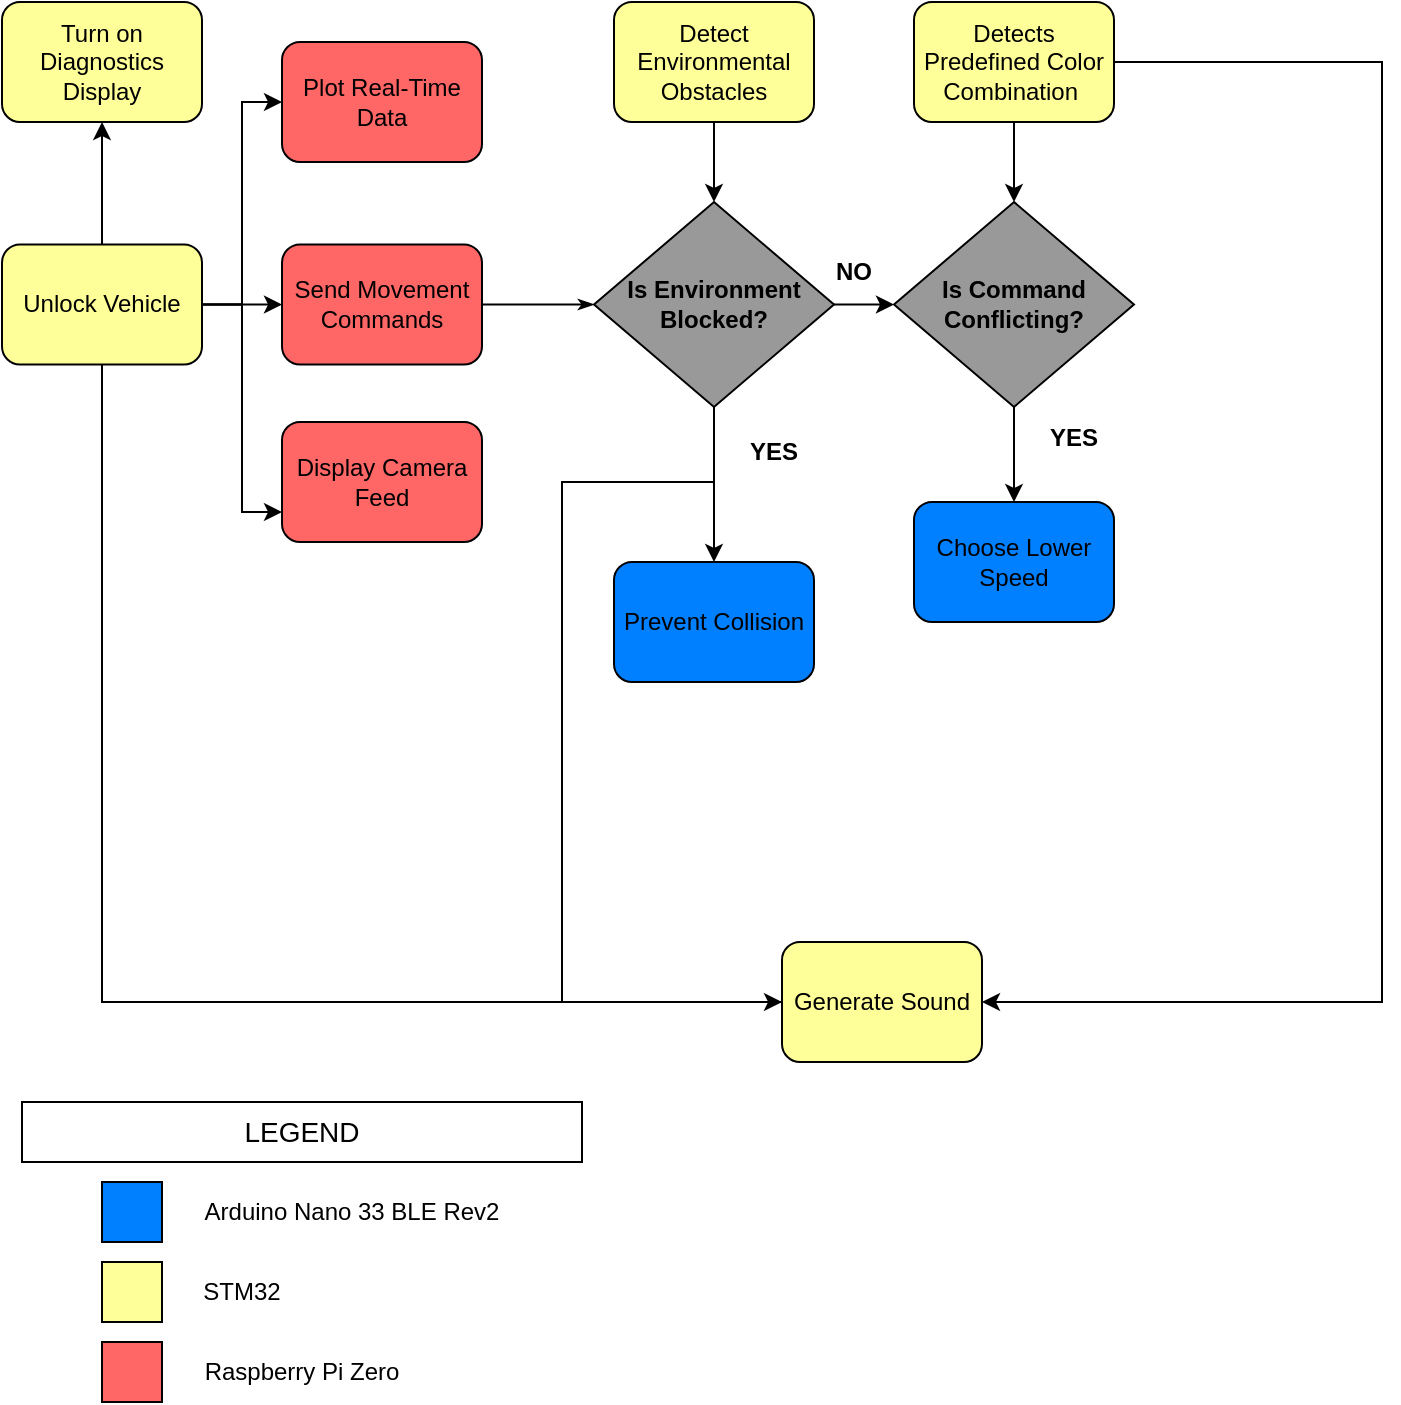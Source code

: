 <mxfile version="26.0.2">
  <diagram id="tSemgPMJ0oGOGgpObdcN" name="Page-2">
    <mxGraphModel dx="1518" dy="727" grid="1" gridSize="10" guides="1" tooltips="1" connect="1" arrows="1" fold="1" page="1" pageScale="1" pageWidth="827" pageHeight="1169" math="0" shadow="0">
      <root>
        <mxCell id="0" />
        <mxCell id="1" parent="0" />
        <mxCell id="0o9sH9TcsX90PuydhOdq-1" value="&lt;font style=&quot;font-size: 12px;&quot; face=&quot;Helvetica&quot;&gt;Send Movement Commands&lt;/font&gt;" style="rounded=1;whiteSpace=wrap;html=1;shadow=0;labelBackgroundColor=none;strokeWidth=1;fontFamily=Verdana;fontSize=8;align=center;fillColor=#FF6666;" vertex="1" parent="1">
          <mxGeometry x="200" y="521.25" width="100" height="60" as="geometry" />
        </mxCell>
        <mxCell id="0o9sH9TcsX90PuydhOdq-2" style="edgeStyle=orthogonalEdgeStyle;rounded=1;html=1;labelBackgroundColor=none;startArrow=none;startFill=0;startSize=5;endArrow=classicThin;endFill=1;endSize=5;jettySize=auto;orthogonalLoop=1;strokeWidth=1;fontFamily=Verdana;fontSize=8;entryX=0;entryY=0.5;entryDx=0;entryDy=0;" edge="1" parent="1" source="0o9sH9TcsX90PuydhOdq-1" target="IqPDjpfVyPJ-DAIQrwiP-1">
          <mxGeometry relative="1" as="geometry">
            <mxPoint x="210" y="290" as="targetPoint" />
          </mxGeometry>
        </mxCell>
        <mxCell id="9Qmi4rZgt9bBU9w8TVzD-2" value="" style="edgeStyle=orthogonalEdgeStyle;rounded=0;orthogonalLoop=1;jettySize=auto;html=1;entryX=0.5;entryY=0;entryDx=0;entryDy=0;" edge="1" parent="1" source="IqPDjpfVyPJ-DAIQrwiP-1" target="9Qmi4rZgt9bBU9w8TVzD-12">
          <mxGeometry relative="1" as="geometry">
            <mxPoint x="374" y="386.25" as="targetPoint" />
            <Array as="points">
              <mxPoint x="416" y="640" />
              <mxPoint x="340" y="640" />
              <mxPoint x="340" y="900" />
              <mxPoint x="500" y="900" />
            </Array>
          </mxGeometry>
        </mxCell>
        <mxCell id="9Qmi4rZgt9bBU9w8TVzD-9" value="" style="edgeStyle=orthogonalEdgeStyle;rounded=0;orthogonalLoop=1;jettySize=auto;html=1;" edge="1" parent="1" source="IqPDjpfVyPJ-DAIQrwiP-1" target="9Qmi4rZgt9bBU9w8TVzD-8">
          <mxGeometry relative="1" as="geometry" />
        </mxCell>
        <mxCell id="IqPDjpfVyPJ-DAIQrwiP-1" value="&lt;font style=&quot;font-size: 12px;&quot; face=&quot;Helvetica&quot;&gt;&lt;b&gt;Is Environment Blocked?&lt;/b&gt;&lt;/font&gt;" style="rhombus;whiteSpace=wrap;html=1;rounded=0;shadow=0;labelBackgroundColor=none;strokeWidth=1;fontFamily=Verdana;fontSize=8;align=center;fillColor=#999999;" vertex="1" parent="1">
          <mxGeometry x="356" y="500" width="120" height="102.5" as="geometry" />
        </mxCell>
        <mxCell id="9Qmi4rZgt9bBU9w8TVzD-6" value="" style="edgeStyle=orthogonalEdgeStyle;rounded=0;orthogonalLoop=1;jettySize=auto;html=1;" edge="1" parent="1" source="9Qmi4rZgt9bBU9w8TVzD-5" target="IqPDjpfVyPJ-DAIQrwiP-1">
          <mxGeometry relative="1" as="geometry" />
        </mxCell>
        <mxCell id="9Qmi4rZgt9bBU9w8TVzD-5" value="&lt;font style=&quot;font-size: 12px;&quot; face=&quot;Helvetica&quot;&gt;Detect Environmental Obstacles&lt;/font&gt;" style="rounded=1;whiteSpace=wrap;html=1;shadow=0;labelBackgroundColor=none;strokeWidth=1;fontFamily=Verdana;fontSize=8;align=center;fillColor=#FFFF99;" vertex="1" parent="1">
          <mxGeometry x="366" y="400" width="100" height="60" as="geometry" />
        </mxCell>
        <mxCell id="9Qmi4rZgt9bBU9w8TVzD-8" value="&lt;font face=&quot;Helvetica&quot;&gt;&lt;span style=&quot;font-size: 12px;&quot;&gt;&lt;b&gt;Is Command Conflicting?&lt;/b&gt;&lt;/span&gt;&lt;/font&gt;" style="rhombus;whiteSpace=wrap;html=1;rounded=0;shadow=0;labelBackgroundColor=none;strokeWidth=1;fontFamily=Verdana;fontSize=8;align=center;fillColor=#999999;" vertex="1" parent="1">
          <mxGeometry x="506" y="500" width="120" height="102.5" as="geometry" />
        </mxCell>
        <mxCell id="9Qmi4rZgt9bBU9w8TVzD-43" style="edgeStyle=orthogonalEdgeStyle;rounded=0;orthogonalLoop=1;jettySize=auto;html=1;" edge="1" parent="1" source="9Qmi4rZgt9bBU9w8TVzD-10" target="9Qmi4rZgt9bBU9w8TVzD-12">
          <mxGeometry relative="1" as="geometry">
            <Array as="points">
              <mxPoint x="750" y="430" />
              <mxPoint x="750" y="900" />
            </Array>
          </mxGeometry>
        </mxCell>
        <mxCell id="9Qmi4rZgt9bBU9w8TVzD-10" value="&lt;font style=&quot;font-size: 12px;&quot; face=&quot;Helvetica&quot;&gt;Detects Predefined Color Combination&amp;nbsp;&lt;/font&gt;" style="rounded=1;whiteSpace=wrap;html=1;shadow=0;labelBackgroundColor=none;strokeWidth=1;fontFamily=Verdana;fontSize=8;align=center;fillColor=#FFFF99;" vertex="1" parent="1">
          <mxGeometry x="516" y="400" width="100" height="60" as="geometry" />
        </mxCell>
        <mxCell id="9Qmi4rZgt9bBU9w8TVzD-11" value="" style="edgeStyle=orthogonalEdgeStyle;rounded=0;orthogonalLoop=1;jettySize=auto;html=1;exitX=0.5;exitY=1;exitDx=0;exitDy=0;entryX=0.5;entryY=0;entryDx=0;entryDy=0;" edge="1" parent="1" source="9Qmi4rZgt9bBU9w8TVzD-10" target="9Qmi4rZgt9bBU9w8TVzD-8">
          <mxGeometry relative="1" as="geometry">
            <mxPoint x="545.5" y="192.5" as="sourcePoint" />
            <mxPoint x="545.5" y="232.5" as="targetPoint" />
          </mxGeometry>
        </mxCell>
        <mxCell id="9Qmi4rZgt9bBU9w8TVzD-12" value="&lt;font face=&quot;Helvetica&quot;&gt;&lt;span style=&quot;font-size: 12px;&quot;&gt;Generate Sound&lt;/span&gt;&lt;/font&gt;" style="rounded=1;whiteSpace=wrap;html=1;shadow=0;labelBackgroundColor=none;strokeWidth=1;fontFamily=Verdana;fontSize=8;align=center;fillColor=#FFFF99;" vertex="1" parent="1">
          <mxGeometry x="450" y="870" width="100" height="60" as="geometry" />
        </mxCell>
        <mxCell id="9Qmi4rZgt9bBU9w8TVzD-13" value="&lt;font face=&quot;Helvetica&quot;&gt;&lt;span style=&quot;font-size: 12px;&quot;&gt;Choose Lower Speed&lt;/span&gt;&lt;/font&gt;" style="rounded=1;whiteSpace=wrap;html=1;shadow=0;labelBackgroundColor=none;strokeWidth=1;fontFamily=Verdana;fontSize=8;align=center;fillColor=#007FFF;" vertex="1" parent="1">
          <mxGeometry x="516" y="650" width="100" height="60" as="geometry" />
        </mxCell>
        <mxCell id="9Qmi4rZgt9bBU9w8TVzD-14" value="" style="edgeStyle=orthogonalEdgeStyle;rounded=0;orthogonalLoop=1;jettySize=auto;html=1;exitX=0.5;exitY=1;exitDx=0;exitDy=0;entryX=0.5;entryY=0;entryDx=0;entryDy=0;" edge="1" parent="1" source="9Qmi4rZgt9bBU9w8TVzD-8" target="9Qmi4rZgt9bBU9w8TVzD-13">
          <mxGeometry relative="1" as="geometry">
            <mxPoint x="539.5" y="350" as="sourcePoint" />
            <mxPoint x="539.5" y="390" as="targetPoint" />
          </mxGeometry>
        </mxCell>
        <mxCell id="9Qmi4rZgt9bBU9w8TVzD-15" value="&lt;b&gt;YES&lt;/b&gt;" style="text;html=1;align=center;verticalAlign=middle;whiteSpace=wrap;rounded=0;" vertex="1" parent="1">
          <mxGeometry x="416" y="610" width="60" height="30" as="geometry" />
        </mxCell>
        <mxCell id="9Qmi4rZgt9bBU9w8TVzD-16" value="&lt;b&gt;YES&lt;/b&gt;" style="text;html=1;align=center;verticalAlign=middle;whiteSpace=wrap;rounded=0;" vertex="1" parent="1">
          <mxGeometry x="566" y="602.5" width="60" height="30" as="geometry" />
        </mxCell>
        <mxCell id="9Qmi4rZgt9bBU9w8TVzD-17" value="&lt;b&gt;NO&lt;/b&gt;" style="text;html=1;align=center;verticalAlign=middle;whiteSpace=wrap;rounded=0;" vertex="1" parent="1">
          <mxGeometry x="456" y="520" width="60" height="30" as="geometry" />
        </mxCell>
        <mxCell id="9Qmi4rZgt9bBU9w8TVzD-25" value="" style="edgeStyle=orthogonalEdgeStyle;rounded=0;orthogonalLoop=1;jettySize=auto;html=1;" edge="1" parent="1" source="9Qmi4rZgt9bBU9w8TVzD-20" target="0o9sH9TcsX90PuydhOdq-1">
          <mxGeometry relative="1" as="geometry" />
        </mxCell>
        <mxCell id="9Qmi4rZgt9bBU9w8TVzD-34" value="" style="edgeStyle=orthogonalEdgeStyle;rounded=0;orthogonalLoop=1;jettySize=auto;html=1;" edge="1" parent="1" source="9Qmi4rZgt9bBU9w8TVzD-20" target="9Qmi4rZgt9bBU9w8TVzD-28">
          <mxGeometry relative="1" as="geometry" />
        </mxCell>
        <mxCell id="9Qmi4rZgt9bBU9w8TVzD-35" style="edgeStyle=orthogonalEdgeStyle;rounded=0;orthogonalLoop=1;jettySize=auto;html=1;entryX=0;entryY=0.75;entryDx=0;entryDy=0;" edge="1" parent="1" source="9Qmi4rZgt9bBU9w8TVzD-20" target="9Qmi4rZgt9bBU9w8TVzD-30">
          <mxGeometry relative="1" as="geometry" />
        </mxCell>
        <mxCell id="9Qmi4rZgt9bBU9w8TVzD-37" style="edgeStyle=orthogonalEdgeStyle;rounded=0;orthogonalLoop=1;jettySize=auto;html=1;entryX=0;entryY=0.5;entryDx=0;entryDy=0;" edge="1" parent="1" source="9Qmi4rZgt9bBU9w8TVzD-20" target="9Qmi4rZgt9bBU9w8TVzD-26">
          <mxGeometry relative="1" as="geometry" />
        </mxCell>
        <mxCell id="9Qmi4rZgt9bBU9w8TVzD-41" style="edgeStyle=orthogonalEdgeStyle;rounded=0;orthogonalLoop=1;jettySize=auto;html=1;entryX=0;entryY=0.5;entryDx=0;entryDy=0;" edge="1" parent="1" source="9Qmi4rZgt9bBU9w8TVzD-20" target="9Qmi4rZgt9bBU9w8TVzD-12">
          <mxGeometry relative="1" as="geometry">
            <Array as="points">
              <mxPoint x="110" y="900" />
            </Array>
          </mxGeometry>
        </mxCell>
        <mxCell id="9Qmi4rZgt9bBU9w8TVzD-20" value="&lt;font face=&quot;Helvetica&quot;&gt;&lt;span style=&quot;font-size: 12px;&quot;&gt;Unlock Vehicle&lt;/span&gt;&lt;/font&gt;" style="rounded=1;whiteSpace=wrap;html=1;shadow=0;labelBackgroundColor=none;strokeWidth=1;fontFamily=Verdana;fontSize=8;align=center;fillColor=#FFFF99;" vertex="1" parent="1">
          <mxGeometry x="60" y="521.25" width="100" height="60" as="geometry" />
        </mxCell>
        <mxCell id="9Qmi4rZgt9bBU9w8TVzD-26" value="&lt;font face=&quot;Helvetica&quot;&gt;&lt;span style=&quot;font-size: 12px;&quot;&gt;Plot Real-Time Data&lt;/span&gt;&lt;/font&gt;" style="rounded=1;whiteSpace=wrap;html=1;shadow=0;labelBackgroundColor=none;strokeWidth=1;fontFamily=Verdana;fontSize=8;align=center;fillColor=#FF6666;" vertex="1" parent="1">
          <mxGeometry x="200" y="420" width="100" height="60" as="geometry" />
        </mxCell>
        <mxCell id="9Qmi4rZgt9bBU9w8TVzD-28" value="&lt;font face=&quot;Helvetica&quot;&gt;&lt;span style=&quot;font-size: 12px;&quot;&gt;Turn on Diagnostics Display&lt;/span&gt;&lt;/font&gt;" style="rounded=1;whiteSpace=wrap;html=1;shadow=0;labelBackgroundColor=none;strokeWidth=1;fontFamily=Verdana;fontSize=8;align=center;fillColor=#FFFF99;" vertex="1" parent="1">
          <mxGeometry x="60" y="400" width="100" height="60" as="geometry" />
        </mxCell>
        <mxCell id="9Qmi4rZgt9bBU9w8TVzD-30" value="&lt;font face=&quot;Helvetica&quot;&gt;&lt;span style=&quot;font-size: 12px;&quot;&gt;Display Camera Feed&lt;/span&gt;&lt;/font&gt;" style="rounded=1;whiteSpace=wrap;html=1;shadow=0;labelBackgroundColor=none;strokeWidth=1;fontFamily=Verdana;fontSize=8;align=center;fillColor=#FF6666;" vertex="1" parent="1">
          <mxGeometry x="200" y="610" width="100" height="60" as="geometry" />
        </mxCell>
        <mxCell id="9Qmi4rZgt9bBU9w8TVzD-39" value="&lt;span style=&quot;font-family: Helvetica; font-size: 12px;&quot;&gt;Prevent Collision&lt;/span&gt;" style="rounded=1;whiteSpace=wrap;html=1;shadow=0;labelBackgroundColor=none;strokeWidth=1;fontFamily=Verdana;fontSize=8;align=center;fillColor=#007FFF;" vertex="1" parent="1">
          <mxGeometry x="366" y="680" width="100" height="60" as="geometry" />
        </mxCell>
        <mxCell id="9Qmi4rZgt9bBU9w8TVzD-40" value="" style="edgeStyle=orthogonalEdgeStyle;rounded=0;orthogonalLoop=1;jettySize=auto;html=1;entryX=0.5;entryY=0;entryDx=0;entryDy=0;exitX=0.5;exitY=1;exitDx=0;exitDy=0;" edge="1" parent="1" source="IqPDjpfVyPJ-DAIQrwiP-1" target="9Qmi4rZgt9bBU9w8TVzD-39">
          <mxGeometry relative="1" as="geometry">
            <mxPoint x="426" y="612" as="sourcePoint" />
            <mxPoint x="326" y="730" as="targetPoint" />
          </mxGeometry>
        </mxCell>
        <mxCell id="9Qmi4rZgt9bBU9w8TVzD-45" value="&lt;font style=&quot;font-size: 14px;&quot;&gt;LEGEND&lt;/font&gt;" style="rounded=0;whiteSpace=wrap;html=1;" vertex="1" parent="1">
          <mxGeometry x="70" y="950" width="280" height="30" as="geometry" />
        </mxCell>
        <mxCell id="9Qmi4rZgt9bBU9w8TVzD-46" value="" style="whiteSpace=wrap;html=1;aspect=fixed;fillColor=#FFFF99;" vertex="1" parent="1">
          <mxGeometry x="110" y="1030" width="30" height="30" as="geometry" />
        </mxCell>
        <mxCell id="9Qmi4rZgt9bBU9w8TVzD-47" value="" style="whiteSpace=wrap;html=1;aspect=fixed;fillColor=#007FFF;" vertex="1" parent="1">
          <mxGeometry x="110" y="990" width="30" height="30" as="geometry" />
        </mxCell>
        <mxCell id="9Qmi4rZgt9bBU9w8TVzD-48" value="" style="whiteSpace=wrap;html=1;aspect=fixed;fillColor=#FF6666;" vertex="1" parent="1">
          <mxGeometry x="110" y="1070" width="30" height="30" as="geometry" />
        </mxCell>
        <mxCell id="9Qmi4rZgt9bBU9w8TVzD-49" value="STM32" style="text;html=1;align=center;verticalAlign=middle;whiteSpace=wrap;rounded=0;" vertex="1" parent="1">
          <mxGeometry x="150" y="1030" width="60" height="30" as="geometry" />
        </mxCell>
        <mxCell id="9Qmi4rZgt9bBU9w8TVzD-50" value="Raspberry Pi Zero" style="text;html=1;align=center;verticalAlign=middle;whiteSpace=wrap;rounded=0;" vertex="1" parent="1">
          <mxGeometry x="155" y="1070" width="110" height="30" as="geometry" />
        </mxCell>
        <mxCell id="9Qmi4rZgt9bBU9w8TVzD-51" value="Arduino&amp;nbsp;Nano 33 BLE Rev2" style="text;html=1;align=center;verticalAlign=middle;whiteSpace=wrap;rounded=0;" vertex="1" parent="1">
          <mxGeometry x="150" y="990" width="170" height="30" as="geometry" />
        </mxCell>
      </root>
    </mxGraphModel>
  </diagram>
</mxfile>
